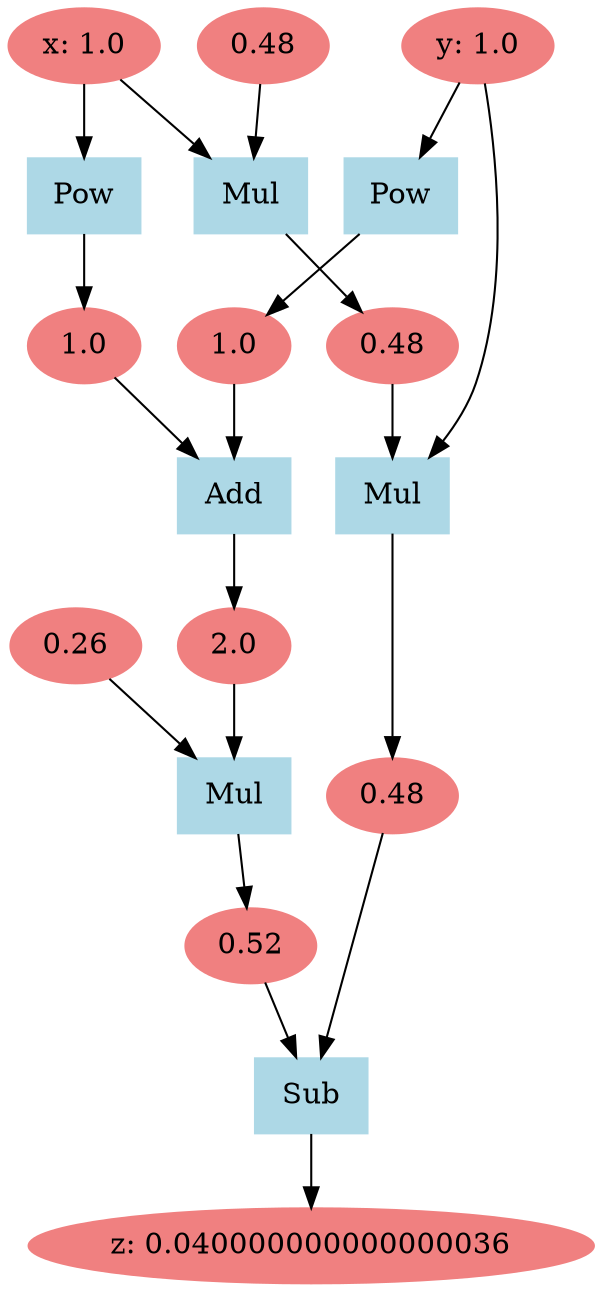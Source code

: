 digraph g {
1958102754352 [label="z: 0.040000000000000036", color=lightcoral, style=filled]
1958102754256 [label ="Sub", color=lightblue, style=filled, shape=box]
1958102753680 -> 1958102754256
1958102754160 -> 1958102754256
1958102754256 -> 1958102754352
1958102753680 [label="0.52", color=lightcoral, style=filled]
1958102754160 [label="0.48", color=lightcoral, style=filled]
1958102754064 [label ="Mul", color=lightblue, style=filled, shape=box]
1958102753968 -> 1958102754064
1958063713584 -> 1958102754064
1958102754064 -> 1958102754160
1958102753968 [label="0.48", color=lightcoral, style=filled]
1958063713584 [label="y: 1.0", color=lightcoral, style=filled]
1958102753776 [label ="Mul", color=lightblue, style=filled, shape=box]
1958063713632 -> 1958102753776
1958102753872 -> 1958102753776
1958102753776 -> 1958102753968
1958063713632 [label="x: 1.0", color=lightcoral, style=filled]
1958102753872 [label="0.48", color=lightcoral, style=filled]
1958102753488 [label ="Mul", color=lightblue, style=filled, shape=box]
1958102682304 -> 1958102753488
1958102753584 -> 1958102753488
1958102753488 -> 1958102753680
1958102682304 [label="2.0", color=lightcoral, style=filled]
1958102753584 [label="0.26", color=lightcoral, style=filled]
1958102682400 [label ="Add", color=lightblue, style=filled, shape=box]
1958102682640 -> 1958102682400
1958102682208 -> 1958102682400
1958102682400 -> 1958102682304
1958102682640 [label="1.0", color=lightcoral, style=filled]
1958102682208 [label="1.0", color=lightcoral, style=filled]
1958102682688 [label ="Pow", color=lightblue, style=filled, shape=box]
1958063713584 -> 1958102682688
1958102682688 -> 1958102682208
1958063713584 [label="y: 1.0", color=lightcoral, style=filled]
1958063713488 [label ="Pow", color=lightblue, style=filled, shape=box]
1958063713632 -> 1958063713488
1958063713488 -> 1958102682640
1958063713632 [label="x: 1.0", color=lightcoral, style=filled]
}
